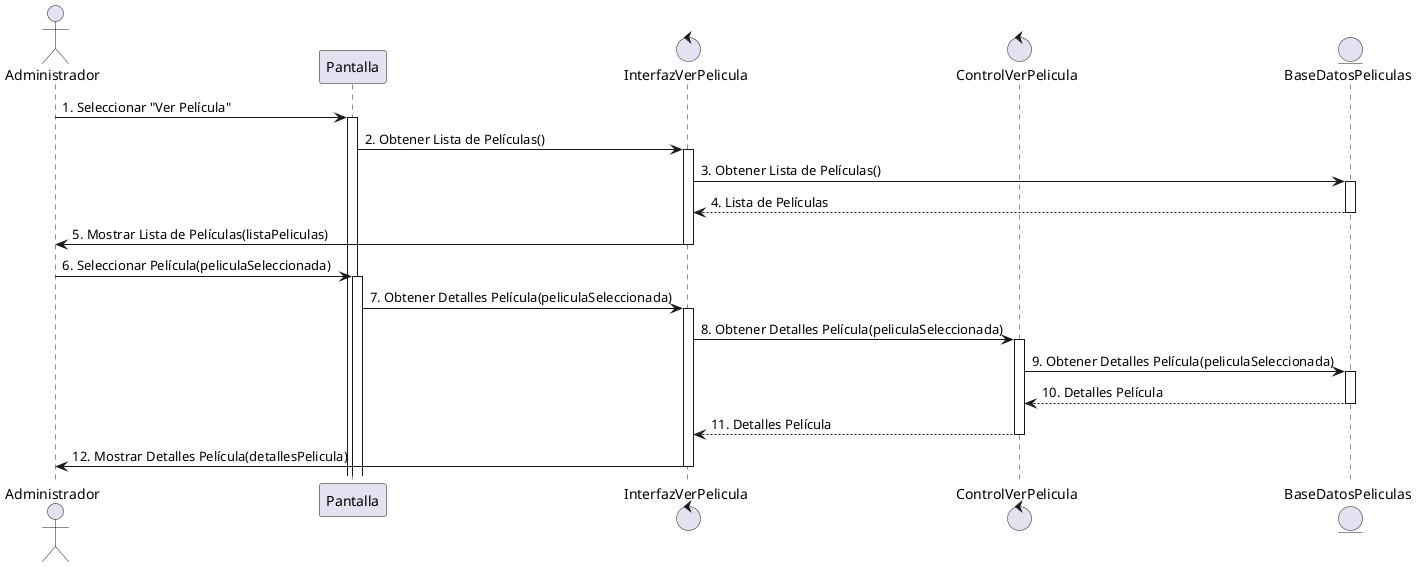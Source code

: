 @startuml "Ver Película"

actor Administrador
participant Pantalla
control InterfazVerPelicula
control ControlVerPelicula
entity BaseDatosPeliculas

Administrador -> Pantalla : 1. Seleccionar "Ver Película"
activate Pantalla

Pantalla -> InterfazVerPelicula : 2. Obtener Lista de Películas()
activate InterfazVerPelicula

InterfazVerPelicula -> BaseDatosPeliculas : 3. Obtener Lista de Películas()
activate BaseDatosPeliculas

BaseDatosPeliculas --> InterfazVerPelicula : 4. Lista de Películas
deactivate BaseDatosPeliculas

InterfazVerPelicula -> Administrador : 5. Mostrar Lista de Películas(listaPeliculas)
deactivate InterfazVerPelicula

Administrador -> Pantalla : 6. Seleccionar Película(peliculaSeleccionada)
activate Pantalla

Pantalla -> InterfazVerPelicula : 7. Obtener Detalles Película(peliculaSeleccionada)
activate InterfazVerPelicula

InterfazVerPelicula -> ControlVerPelicula : 8. Obtener Detalles Película(peliculaSeleccionada)
activate ControlVerPelicula

ControlVerPelicula -> BaseDatosPeliculas : 9. Obtener Detalles Película(peliculaSeleccionada)
activate BaseDatosPeliculas

BaseDatosPeliculas --> ControlVerPelicula : 10. Detalles Película
deactivate BaseDatosPeliculas

ControlVerPelicula --> InterfazVerPelicula : 11. Detalles Película
deactivate ControlVerPelicula

InterfazVerPelicula -> Administrador : 12. Mostrar Detalles Película(detallesPelicula)
deactivate InterfazVerPelicula

@enduml
